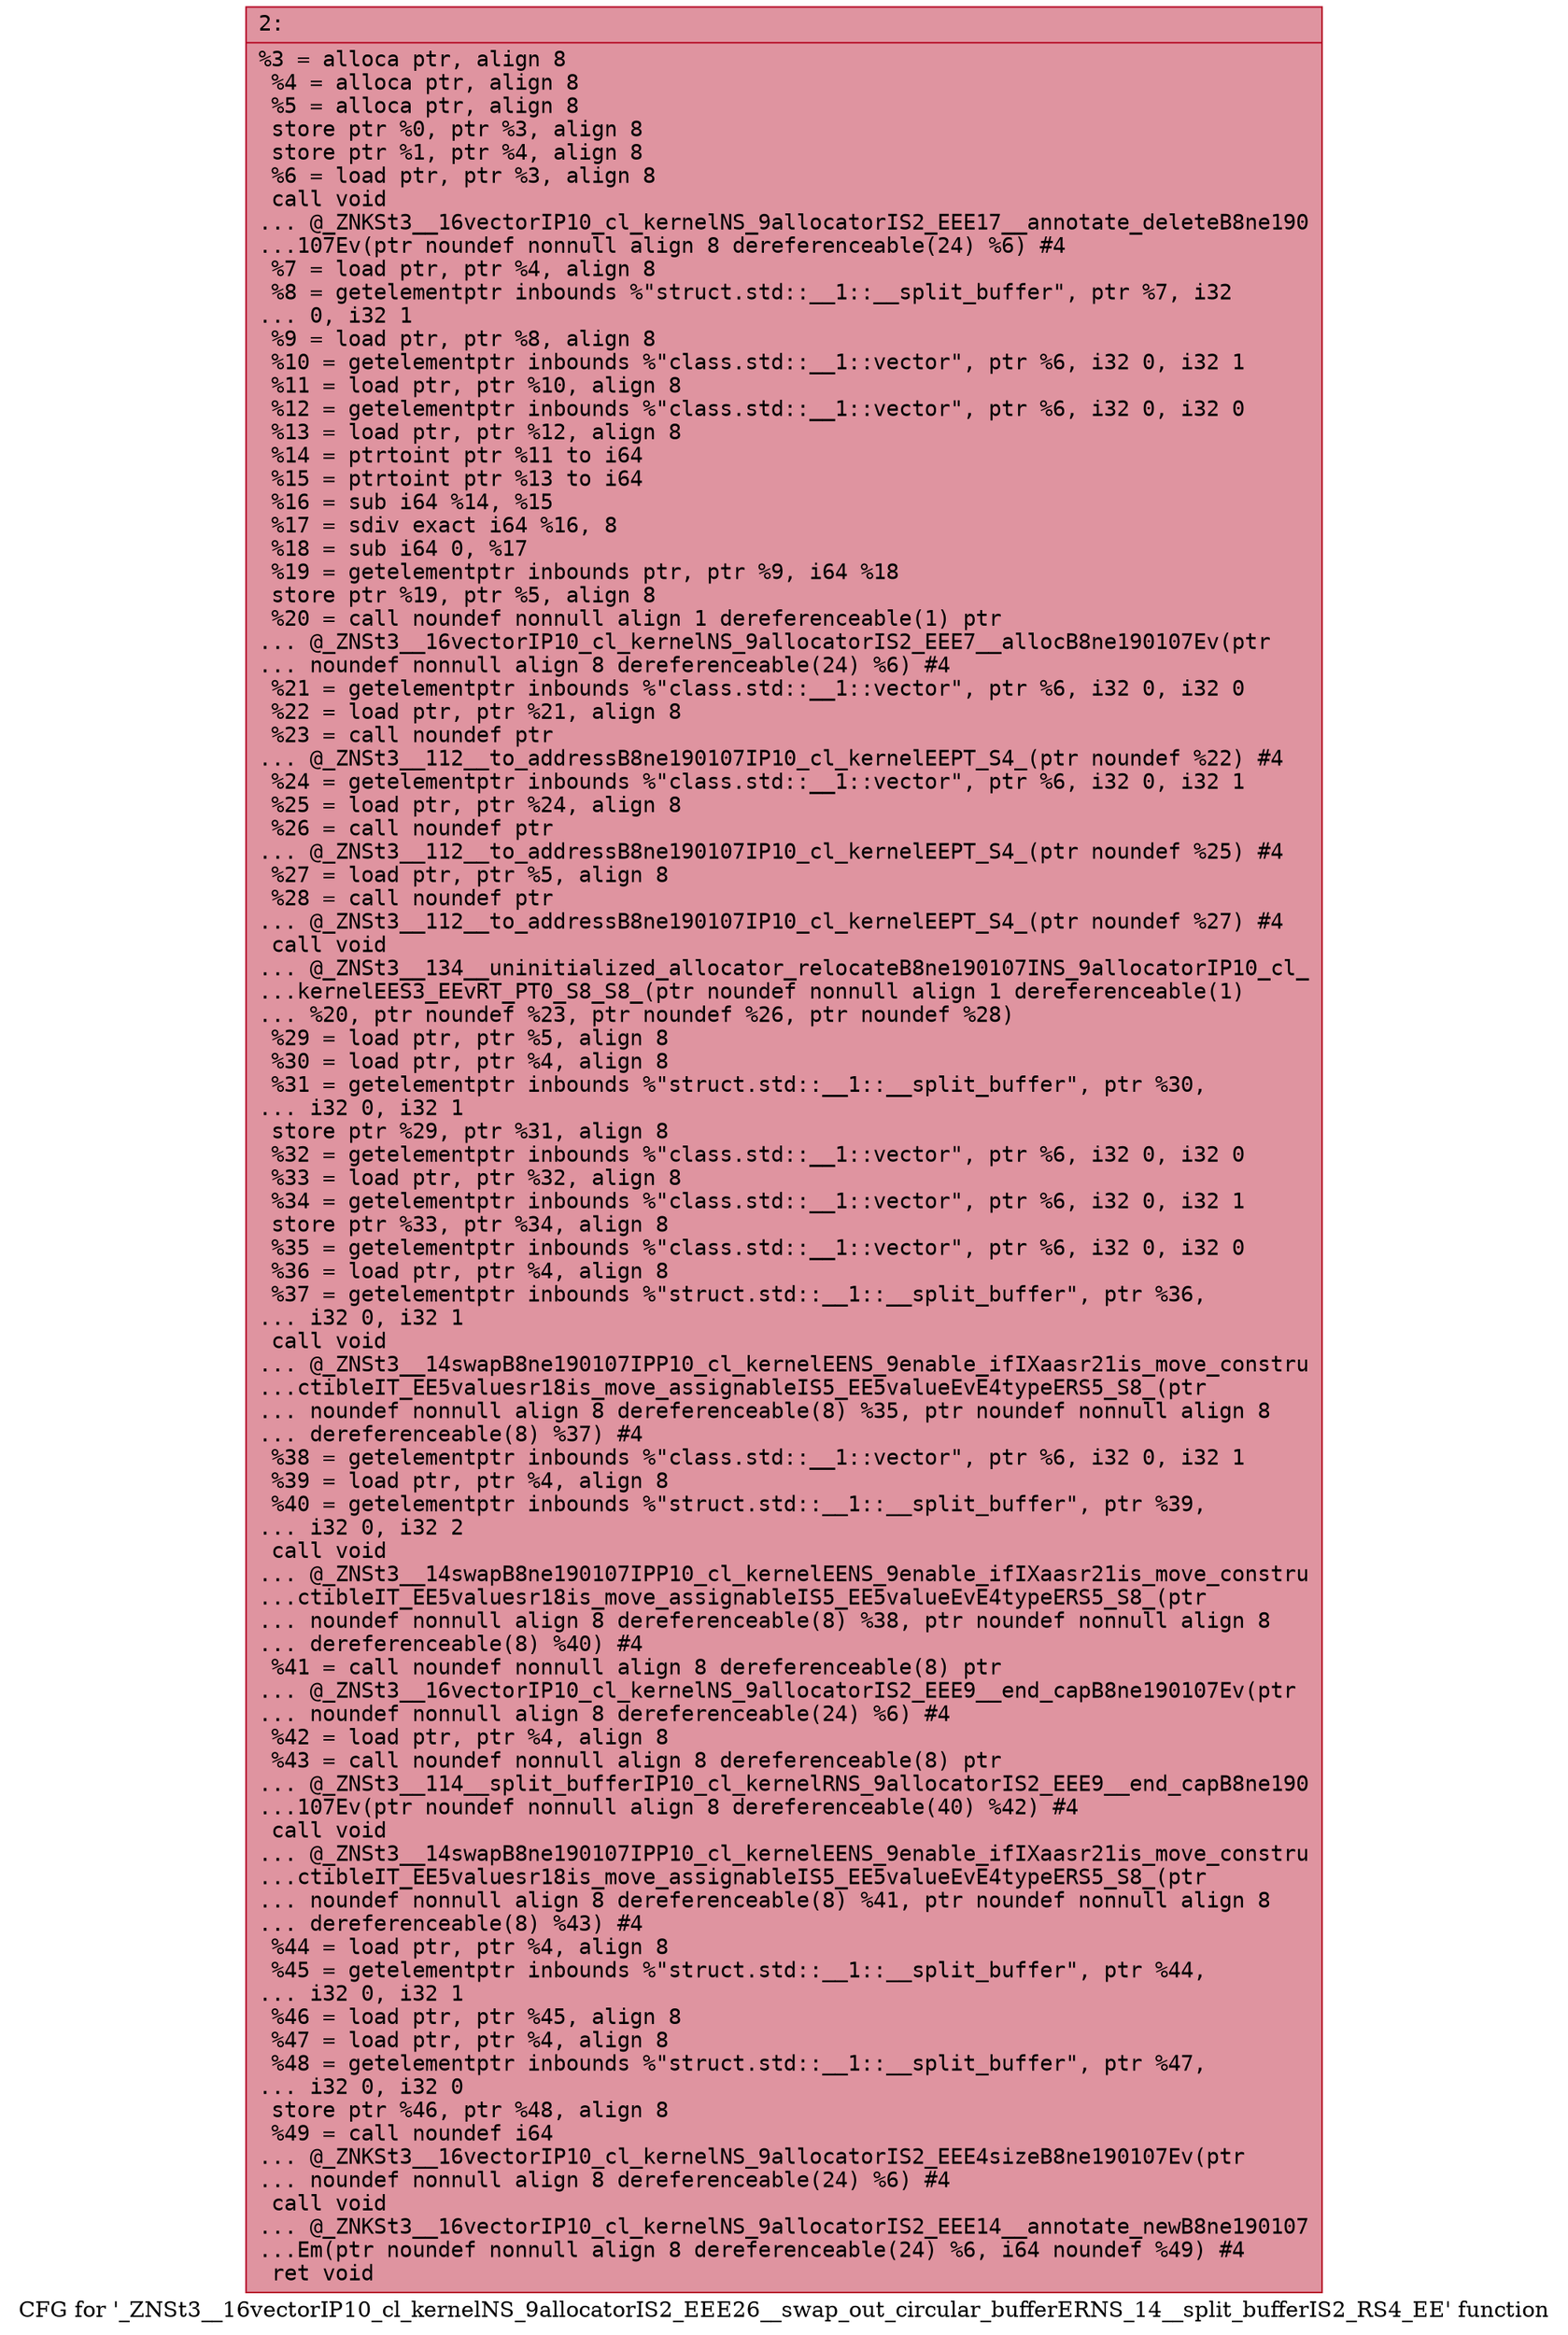 digraph "CFG for '_ZNSt3__16vectorIP10_cl_kernelNS_9allocatorIS2_EEE26__swap_out_circular_bufferERNS_14__split_bufferIS2_RS4_EE' function" {
	label="CFG for '_ZNSt3__16vectorIP10_cl_kernelNS_9allocatorIS2_EEE26__swap_out_circular_bufferERNS_14__split_bufferIS2_RS4_EE' function";

	Node0x60000093d950 [shape=record,color="#b70d28ff", style=filled, fillcolor="#b70d2870" fontname="Courier",label="{2:\l|  %3 = alloca ptr, align 8\l  %4 = alloca ptr, align 8\l  %5 = alloca ptr, align 8\l  store ptr %0, ptr %3, align 8\l  store ptr %1, ptr %4, align 8\l  %6 = load ptr, ptr %3, align 8\l  call void\l... @_ZNKSt3__16vectorIP10_cl_kernelNS_9allocatorIS2_EEE17__annotate_deleteB8ne190\l...107Ev(ptr noundef nonnull align 8 dereferenceable(24) %6) #4\l  %7 = load ptr, ptr %4, align 8\l  %8 = getelementptr inbounds %\"struct.std::__1::__split_buffer\", ptr %7, i32\l... 0, i32 1\l  %9 = load ptr, ptr %8, align 8\l  %10 = getelementptr inbounds %\"class.std::__1::vector\", ptr %6, i32 0, i32 1\l  %11 = load ptr, ptr %10, align 8\l  %12 = getelementptr inbounds %\"class.std::__1::vector\", ptr %6, i32 0, i32 0\l  %13 = load ptr, ptr %12, align 8\l  %14 = ptrtoint ptr %11 to i64\l  %15 = ptrtoint ptr %13 to i64\l  %16 = sub i64 %14, %15\l  %17 = sdiv exact i64 %16, 8\l  %18 = sub i64 0, %17\l  %19 = getelementptr inbounds ptr, ptr %9, i64 %18\l  store ptr %19, ptr %5, align 8\l  %20 = call noundef nonnull align 1 dereferenceable(1) ptr\l... @_ZNSt3__16vectorIP10_cl_kernelNS_9allocatorIS2_EEE7__allocB8ne190107Ev(ptr\l... noundef nonnull align 8 dereferenceable(24) %6) #4\l  %21 = getelementptr inbounds %\"class.std::__1::vector\", ptr %6, i32 0, i32 0\l  %22 = load ptr, ptr %21, align 8\l  %23 = call noundef ptr\l... @_ZNSt3__112__to_addressB8ne190107IP10_cl_kernelEEPT_S4_(ptr noundef %22) #4\l  %24 = getelementptr inbounds %\"class.std::__1::vector\", ptr %6, i32 0, i32 1\l  %25 = load ptr, ptr %24, align 8\l  %26 = call noundef ptr\l... @_ZNSt3__112__to_addressB8ne190107IP10_cl_kernelEEPT_S4_(ptr noundef %25) #4\l  %27 = load ptr, ptr %5, align 8\l  %28 = call noundef ptr\l... @_ZNSt3__112__to_addressB8ne190107IP10_cl_kernelEEPT_S4_(ptr noundef %27) #4\l  call void\l... @_ZNSt3__134__uninitialized_allocator_relocateB8ne190107INS_9allocatorIP10_cl_\l...kernelEES3_EEvRT_PT0_S8_S8_(ptr noundef nonnull align 1 dereferenceable(1)\l... %20, ptr noundef %23, ptr noundef %26, ptr noundef %28)\l  %29 = load ptr, ptr %5, align 8\l  %30 = load ptr, ptr %4, align 8\l  %31 = getelementptr inbounds %\"struct.std::__1::__split_buffer\", ptr %30,\l... i32 0, i32 1\l  store ptr %29, ptr %31, align 8\l  %32 = getelementptr inbounds %\"class.std::__1::vector\", ptr %6, i32 0, i32 0\l  %33 = load ptr, ptr %32, align 8\l  %34 = getelementptr inbounds %\"class.std::__1::vector\", ptr %6, i32 0, i32 1\l  store ptr %33, ptr %34, align 8\l  %35 = getelementptr inbounds %\"class.std::__1::vector\", ptr %6, i32 0, i32 0\l  %36 = load ptr, ptr %4, align 8\l  %37 = getelementptr inbounds %\"struct.std::__1::__split_buffer\", ptr %36,\l... i32 0, i32 1\l  call void\l... @_ZNSt3__14swapB8ne190107IPP10_cl_kernelEENS_9enable_ifIXaasr21is_move_constru\l...ctibleIT_EE5valuesr18is_move_assignableIS5_EE5valueEvE4typeERS5_S8_(ptr\l... noundef nonnull align 8 dereferenceable(8) %35, ptr noundef nonnull align 8\l... dereferenceable(8) %37) #4\l  %38 = getelementptr inbounds %\"class.std::__1::vector\", ptr %6, i32 0, i32 1\l  %39 = load ptr, ptr %4, align 8\l  %40 = getelementptr inbounds %\"struct.std::__1::__split_buffer\", ptr %39,\l... i32 0, i32 2\l  call void\l... @_ZNSt3__14swapB8ne190107IPP10_cl_kernelEENS_9enable_ifIXaasr21is_move_constru\l...ctibleIT_EE5valuesr18is_move_assignableIS5_EE5valueEvE4typeERS5_S8_(ptr\l... noundef nonnull align 8 dereferenceable(8) %38, ptr noundef nonnull align 8\l... dereferenceable(8) %40) #4\l  %41 = call noundef nonnull align 8 dereferenceable(8) ptr\l... @_ZNSt3__16vectorIP10_cl_kernelNS_9allocatorIS2_EEE9__end_capB8ne190107Ev(ptr\l... noundef nonnull align 8 dereferenceable(24) %6) #4\l  %42 = load ptr, ptr %4, align 8\l  %43 = call noundef nonnull align 8 dereferenceable(8) ptr\l... @_ZNSt3__114__split_bufferIP10_cl_kernelRNS_9allocatorIS2_EEE9__end_capB8ne190\l...107Ev(ptr noundef nonnull align 8 dereferenceable(40) %42) #4\l  call void\l... @_ZNSt3__14swapB8ne190107IPP10_cl_kernelEENS_9enable_ifIXaasr21is_move_constru\l...ctibleIT_EE5valuesr18is_move_assignableIS5_EE5valueEvE4typeERS5_S8_(ptr\l... noundef nonnull align 8 dereferenceable(8) %41, ptr noundef nonnull align 8\l... dereferenceable(8) %43) #4\l  %44 = load ptr, ptr %4, align 8\l  %45 = getelementptr inbounds %\"struct.std::__1::__split_buffer\", ptr %44,\l... i32 0, i32 1\l  %46 = load ptr, ptr %45, align 8\l  %47 = load ptr, ptr %4, align 8\l  %48 = getelementptr inbounds %\"struct.std::__1::__split_buffer\", ptr %47,\l... i32 0, i32 0\l  store ptr %46, ptr %48, align 8\l  %49 = call noundef i64\l... @_ZNKSt3__16vectorIP10_cl_kernelNS_9allocatorIS2_EEE4sizeB8ne190107Ev(ptr\l... noundef nonnull align 8 dereferenceable(24) %6) #4\l  call void\l... @_ZNKSt3__16vectorIP10_cl_kernelNS_9allocatorIS2_EEE14__annotate_newB8ne190107\l...Em(ptr noundef nonnull align 8 dereferenceable(24) %6, i64 noundef %49) #4\l  ret void\l}"];
}
